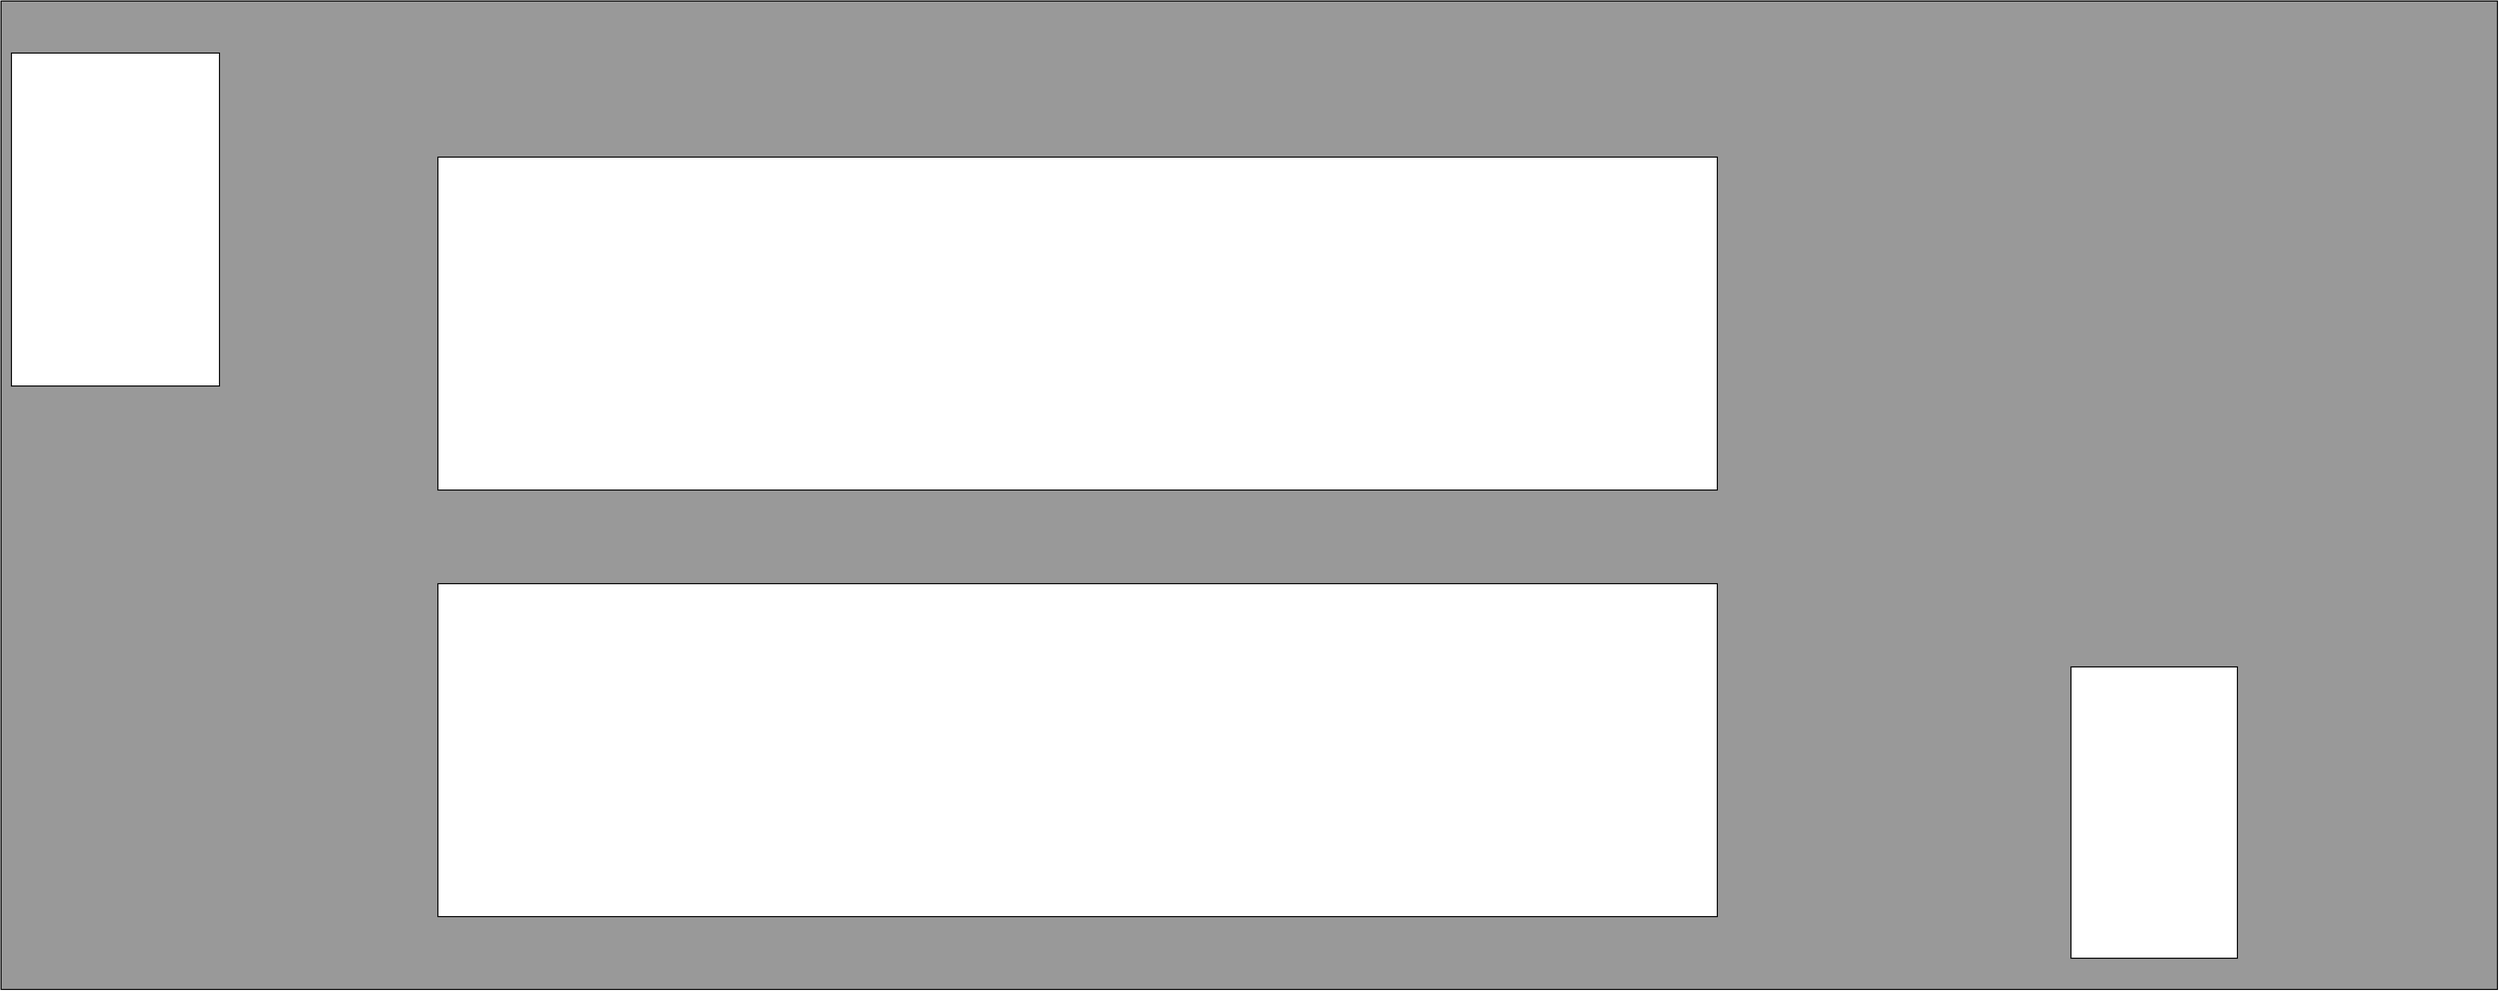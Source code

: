 <mxfile version="25.0.3">
  <diagram name="Page-1" id="hMFhkkLD72M3suf6Rqfb">
    <mxGraphModel dx="3488" dy="3010" grid="1" gridSize="10" guides="1" tooltips="1" connect="1" arrows="1" fold="1" page="0" pageScale="1" pageWidth="850" pageHeight="1100" math="0" shadow="0">
      <root>
        <mxCell id="0" />
        <mxCell id="1" parent="0" />
        <mxCell id="n_eNgJ4VtVLE2QOdDC5d-11" value="" style="group" vertex="1" connectable="0" parent="1">
          <mxGeometry x="-1200" y="-1480" width="2400" height="950" as="geometry" />
        </mxCell>
        <mxCell id="n_eNgJ4VtVLE2QOdDC5d-2" value="" style="rounded=0;whiteSpace=wrap;html=1;fillColor=#999999;" vertex="1" parent="n_eNgJ4VtVLE2QOdDC5d-11">
          <mxGeometry width="2400" height="950" as="geometry" />
        </mxCell>
        <mxCell id="n_eNgJ4VtVLE2QOdDC5d-7" value="" style="rounded=0;whiteSpace=wrap;html=1;" vertex="1" parent="n_eNgJ4VtVLE2QOdDC5d-11">
          <mxGeometry x="10" y="50" width="200" height="320" as="geometry" />
        </mxCell>
        <mxCell id="n_eNgJ4VtVLE2QOdDC5d-8" value="" style="rounded=0;whiteSpace=wrap;html=1;" vertex="1" parent="n_eNgJ4VtVLE2QOdDC5d-11">
          <mxGeometry x="420" y="150" width="1230" height="320" as="geometry" />
        </mxCell>
        <mxCell id="n_eNgJ4VtVLE2QOdDC5d-9" value="" style="rounded=0;whiteSpace=wrap;html=1;" vertex="1" parent="n_eNgJ4VtVLE2QOdDC5d-11">
          <mxGeometry x="420" y="560" width="1230" height="320" as="geometry" />
        </mxCell>
        <mxCell id="n_eNgJ4VtVLE2QOdDC5d-10" value="" style="rounded=0;whiteSpace=wrap;html=1;" vertex="1" parent="n_eNgJ4VtVLE2QOdDC5d-11">
          <mxGeometry x="1990" y="640" width="160" height="280" as="geometry" />
        </mxCell>
      </root>
    </mxGraphModel>
  </diagram>
</mxfile>
